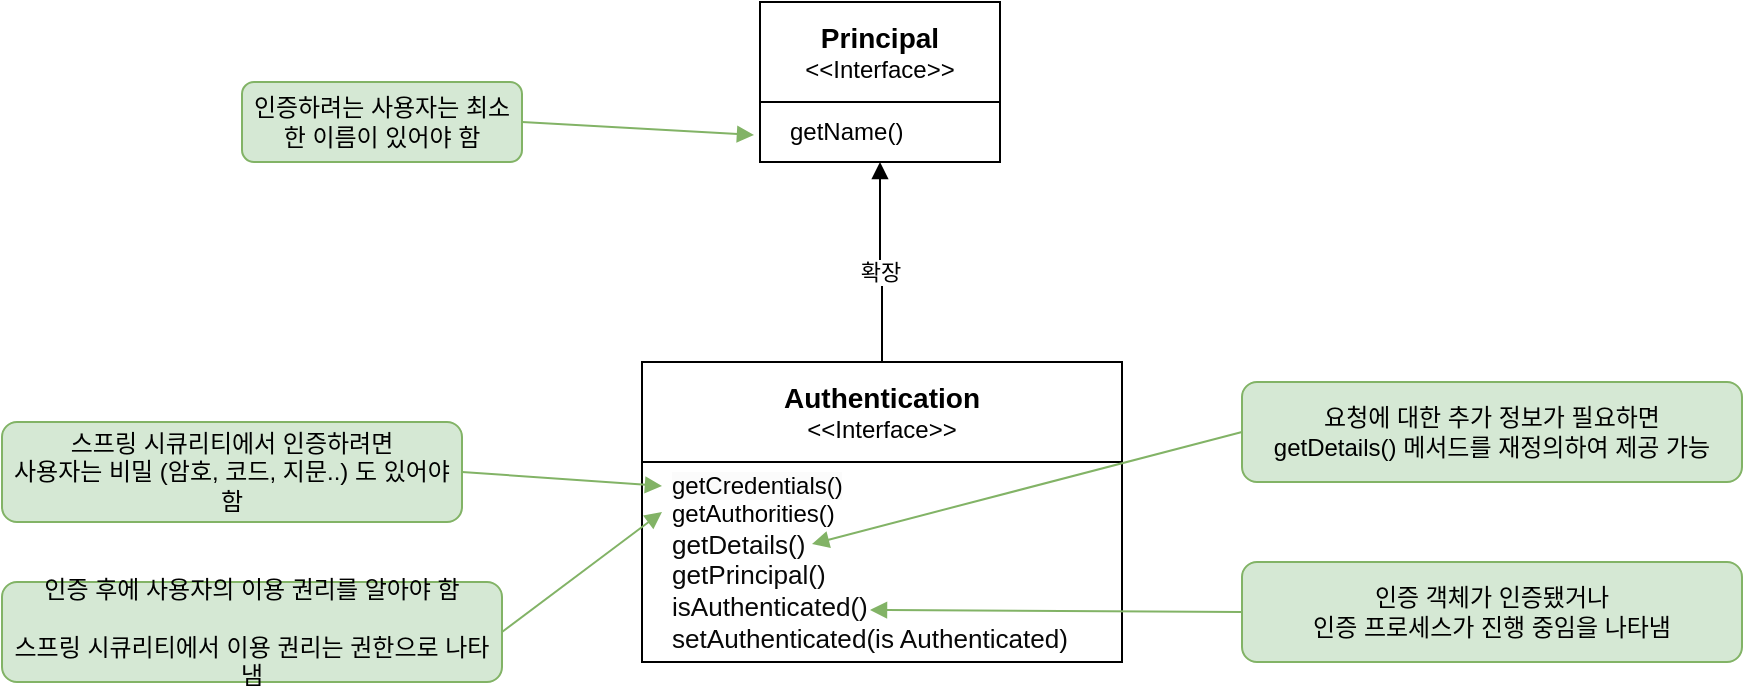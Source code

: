 <mxfile version="23.0.2" type="device">
  <diagram name="페이지-1" id="bCzMda1ipVNOEat1_-SN">
    <mxGraphModel dx="1802" dy="1214" grid="1" gridSize="10" guides="1" tooltips="1" connect="1" arrows="1" fold="1" page="1" pageScale="1" pageWidth="827" pageHeight="1169" math="0" shadow="0">
      <root>
        <mxCell id="0" />
        <mxCell id="1" parent="0" />
        <mxCell id="q4eIJz-ZA4b0TVjow9e_-5" style="edgeStyle=orthogonalEdgeStyle;rounded=0;orthogonalLoop=1;jettySize=auto;html=1;entryX=0.5;entryY=1;entryDx=0;entryDy=0;endArrow=block;endFill=1;" edge="1" parent="1" source="q4eIJz-ZA4b0TVjow9e_-1" target="q4eIJz-ZA4b0TVjow9e_-3">
          <mxGeometry relative="1" as="geometry" />
        </mxCell>
        <mxCell id="q4eIJz-ZA4b0TVjow9e_-6" value="확장" style="edgeLabel;html=1;align=center;verticalAlign=middle;resizable=0;points=[];" vertex="1" connectable="0" parent="q4eIJz-ZA4b0TVjow9e_-5">
          <mxGeometry x="-0.09" y="1" relative="1" as="geometry">
            <mxPoint y="1" as="offset" />
          </mxGeometry>
        </mxCell>
        <mxCell id="q4eIJz-ZA4b0TVjow9e_-11" value="" style="edgeStyle=orthogonalEdgeStyle;rounded=0;orthogonalLoop=1;jettySize=auto;html=1;" edge="1" parent="1" source="q4eIJz-ZA4b0TVjow9e_-1" target="q4eIJz-ZA4b0TVjow9e_-4">
          <mxGeometry relative="1" as="geometry" />
        </mxCell>
        <mxCell id="q4eIJz-ZA4b0TVjow9e_-1" value="&lt;b&gt;&lt;font style=&quot;font-size: 14px;&quot;&gt;Authentication&lt;/font&gt;&lt;/b&gt;&lt;br&gt;&amp;lt;&amp;lt;Interface&amp;gt;&amp;gt;" style="rounded=0;whiteSpace=wrap;html=1;fontFamily=Helvetica;" vertex="1" parent="1">
          <mxGeometry x="210" y="250" width="240" height="50" as="geometry" />
        </mxCell>
        <mxCell id="q4eIJz-ZA4b0TVjow9e_-2" value="&lt;div style=&quot;&quot;&gt;&lt;b style=&quot;background-color: initial;&quot;&gt;&lt;font style=&quot;font-size: 14px;&quot;&gt;Principal&lt;/font&gt;&lt;/b&gt;&lt;/div&gt;&amp;lt;&amp;lt;Interface&amp;gt;&amp;gt;" style="rounded=0;whiteSpace=wrap;html=1;" vertex="1" parent="1">
          <mxGeometry x="269" y="70" width="120" height="50" as="geometry" />
        </mxCell>
        <mxCell id="q4eIJz-ZA4b0TVjow9e_-3" value="getName()" style="rounded=0;whiteSpace=wrap;html=1;align=left;spacing=5;spacingLeft=10;" vertex="1" parent="1">
          <mxGeometry x="269" y="120" width="120" height="30" as="geometry" />
        </mxCell>
        <mxCell id="q4eIJz-ZA4b0TVjow9e_-4" value="&lt;span style=&quot;color: rgb(0, 0, 0); font-family: Helvetica; font-size: 12px; font-style: normal; font-variant-ligatures: normal; font-variant-caps: normal; font-weight: 400; letter-spacing: normal; orphans: 2; text-indent: 0px; text-transform: none; widows: 2; word-spacing: 0px; -webkit-text-stroke-width: 0px; background-color: rgb(251, 251, 251); text-decoration-thickness: initial; text-decoration-style: initial; text-decoration-color: initial; float: none; display: inline !important;&quot;&gt;getCredentials()&lt;br&gt;&lt;/span&gt;getAuthorities()&lt;br style=&quot;border-color: var(--border-color); color: rgb(0, 0, 0); font-family: Helvetica; font-size: 12px; font-style: normal; font-variant-ligatures: normal; font-variant-caps: normal; font-weight: 400; letter-spacing: normal; orphans: 2; text-indent: 0px; text-transform: none; widows: 2; word-spacing: 0px; -webkit-text-stroke-width: 0px; background-color: rgb(251, 251, 251); text-decoration-thickness: initial; text-decoration-style: initial; text-decoration-color: initial;&quot;&gt;&lt;span style=&quot;border-color: var(--border-color); font-family: Helvetica; font-style: normal; font-variant-ligatures: normal; font-variant-caps: normal; font-weight: 400; letter-spacing: normal; orphans: 2; text-indent: 0px; text-transform: none; widows: 2; word-spacing: 0px; -webkit-text-stroke-width: 0px; text-decoration-thickness: initial; text-decoration-style: initial; text-decoration-color: initial; font-size: 9.8pt; background-color: rgb(255, 255, 255); color: rgb(8, 8, 8);&quot;&gt;getDetails()&lt;br style=&quot;border-color: var(--border-color);&quot;&gt;&lt;/span&gt;&lt;div style=&quot;border-color: var(--border-color); font-family: Helvetica; font-size: 12px; font-style: normal; font-variant-ligatures: normal; font-variant-caps: normal; font-weight: 400; letter-spacing: normal; orphans: 2; text-indent: 0px; text-transform: none; widows: 2; word-spacing: 0px; -webkit-text-stroke-width: 0px; text-decoration-thickness: initial; text-decoration-style: initial; text-decoration-color: initial; background-color: rgb(255, 255, 255); color: rgb(8, 8, 8);&quot;&gt;&lt;div style=&quot;border-color: var(--border-color); font-size: 9.8pt;&quot;&gt;getPrincipal()&lt;/div&gt;&lt;div style=&quot;border-color: var(--border-color); font-size: 9.8pt;&quot;&gt;&lt;div style=&quot;border-color: var(--border-color);&quot;&gt;&lt;div style=&quot;border-color: var(--border-color); font-size: 9.8pt;&quot;&gt;isAuthenticated()&lt;/div&gt;&lt;div style=&quot;border-color: var(--border-color); font-size: 9.8pt;&quot;&gt;setAuthenticated(is Authenticated)&lt;/div&gt;&lt;/div&gt;&lt;/div&gt;&lt;/div&gt;" style="rounded=0;whiteSpace=wrap;html=1;align=left;spacing=5;spacingLeft=10;" vertex="1" parent="1">
          <mxGeometry x="210" y="300" width="240" height="100" as="geometry" />
        </mxCell>
        <mxCell id="q4eIJz-ZA4b0TVjow9e_-7" value="인증하려는 사용자는 최소한 이름이 있어야 함" style="text;html=1;strokeColor=#82b366;fillColor=#d5e8d4;align=center;verticalAlign=middle;whiteSpace=wrap;rounded=1;" vertex="1" parent="1">
          <mxGeometry x="10" y="110" width="140" height="40" as="geometry" />
        </mxCell>
        <mxCell id="q4eIJz-ZA4b0TVjow9e_-9" value="스프링 시큐리티에서 인증하려면 &lt;br&gt;사용자는 비밀 (암호, 코드, 지문..) 도 있어야 함" style="rounded=1;whiteSpace=wrap;html=1;fillColor=#d5e8d4;strokeColor=#82b366;" vertex="1" parent="1">
          <mxGeometry x="-110" y="280" width="230" height="50" as="geometry" />
        </mxCell>
        <mxCell id="q4eIJz-ZA4b0TVjow9e_-10" value="인증 후에 사용자의 이용 권리를 알아야 함&lt;br&gt;&lt;br&gt;스프링 시큐리티에서 이용 권리는 권한으로 나타냄" style="rounded=1;whiteSpace=wrap;html=1;fillColor=#d5e8d4;strokeColor=#82b366;" vertex="1" parent="1">
          <mxGeometry x="-110" y="360" width="250" height="50" as="geometry" />
        </mxCell>
        <mxCell id="q4eIJz-ZA4b0TVjow9e_-12" value="요청에 대한 추가 정보가 필요하면 &lt;br&gt;getDetails() 메서드를 재정의하여 제공 가능" style="rounded=1;whiteSpace=wrap;html=1;fillColor=#d5e8d4;strokeColor=#82b366;" vertex="1" parent="1">
          <mxGeometry x="510" y="260" width="250" height="50" as="geometry" />
        </mxCell>
        <mxCell id="q4eIJz-ZA4b0TVjow9e_-13" value="인증 객체가 인증됐거나&lt;br&gt;인증 프로세스가 진행 중임을 나타냄" style="rounded=1;whiteSpace=wrap;html=1;fillColor=#d5e8d4;strokeColor=#82b366;" vertex="1" parent="1">
          <mxGeometry x="510" y="350" width="250" height="50" as="geometry" />
        </mxCell>
        <mxCell id="q4eIJz-ZA4b0TVjow9e_-15" value="" style="endArrow=block;html=1;rounded=0;endFill=1;fillColor=#d5e8d4;strokeColor=#82b366;exitX=1;exitY=0.5;exitDx=0;exitDy=0;" edge="1" parent="1" source="q4eIJz-ZA4b0TVjow9e_-9">
          <mxGeometry width="50" height="50" relative="1" as="geometry">
            <mxPoint x="30" y="232" as="sourcePoint" />
            <mxPoint x="220" y="312" as="targetPoint" />
          </mxGeometry>
        </mxCell>
        <mxCell id="q4eIJz-ZA4b0TVjow9e_-16" value="" style="endArrow=block;html=1;rounded=0;endFill=1;fillColor=#d5e8d4;strokeColor=#82b366;entryX=0;entryY=0.25;entryDx=0;entryDy=0;exitX=1;exitY=0.5;exitDx=0;exitDy=0;" edge="1" parent="1" source="q4eIJz-ZA4b0TVjow9e_-10">
          <mxGeometry width="50" height="50" relative="1" as="geometry">
            <mxPoint x="60" y="420" as="sourcePoint" />
            <mxPoint x="220" y="325" as="targetPoint" />
          </mxGeometry>
        </mxCell>
        <mxCell id="q4eIJz-ZA4b0TVjow9e_-17" value="" style="endArrow=block;html=1;rounded=0;endFill=1;fillColor=#d5e8d4;strokeColor=#82b366;exitX=0;exitY=0.5;exitDx=0;exitDy=0;" edge="1" parent="1" source="q4eIJz-ZA4b0TVjow9e_-12">
          <mxGeometry width="50" height="50" relative="1" as="geometry">
            <mxPoint x="605" y="321" as="sourcePoint" />
            <mxPoint x="295" y="341" as="targetPoint" />
          </mxGeometry>
        </mxCell>
        <mxCell id="q4eIJz-ZA4b0TVjow9e_-18" value="" style="endArrow=block;html=1;rounded=0;endFill=1;fillColor=#d5e8d4;strokeColor=#82b366;exitX=0;exitY=0.5;exitDx=0;exitDy=0;" edge="1" parent="1" source="q4eIJz-ZA4b0TVjow9e_-13">
          <mxGeometry width="50" height="50" relative="1" as="geometry">
            <mxPoint x="504" y="354" as="sourcePoint" />
            <mxPoint x="324" y="374" as="targetPoint" />
          </mxGeometry>
        </mxCell>
        <mxCell id="q4eIJz-ZA4b0TVjow9e_-19" value="" style="endArrow=block;html=1;rounded=0;endFill=1;fillColor=#d5e8d4;strokeColor=#82b366;exitX=1;exitY=0.5;exitDx=0;exitDy=0;" edge="1" parent="1" source="q4eIJz-ZA4b0TVjow9e_-7">
          <mxGeometry width="50" height="50" relative="1" as="geometry">
            <mxPoint x="42" y="172" as="sourcePoint" />
            <mxPoint x="266" y="136.507" as="targetPoint" />
          </mxGeometry>
        </mxCell>
      </root>
    </mxGraphModel>
  </diagram>
</mxfile>
